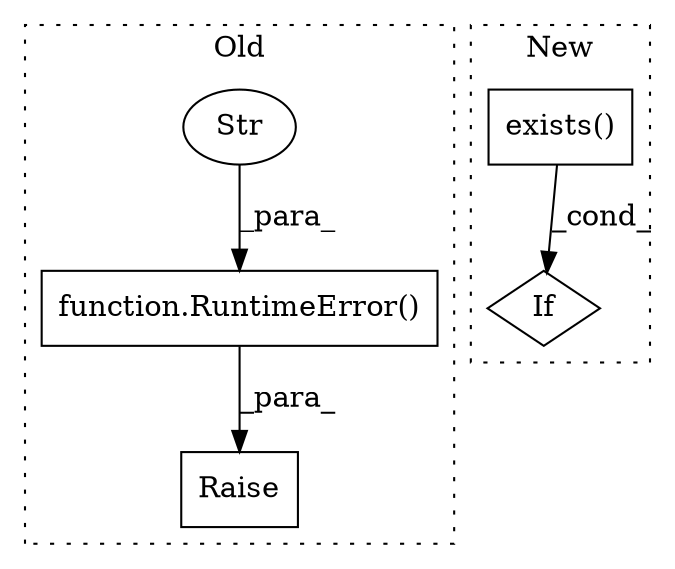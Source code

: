 digraph G {
subgraph cluster0 {
1 [label="function.RuntimeError()" a="75" s="3612,3659" l="13,1" shape="box"];
3 [label="Str" a="66" s="3625" l="34" shape="ellipse"];
5 [label="Raise" a="91" s="3606" l="6" shape="box"];
label = "Old";
style="dotted";
}
subgraph cluster1 {
2 [label="exists()" a="75" s="4308" l="21" shape="box"];
4 [label="If" a="96" s="4301" l="3" shape="diamond"];
label = "New";
style="dotted";
}
1 -> 5 [label="_para_"];
2 -> 4 [label="_cond_"];
3 -> 1 [label="_para_"];
}